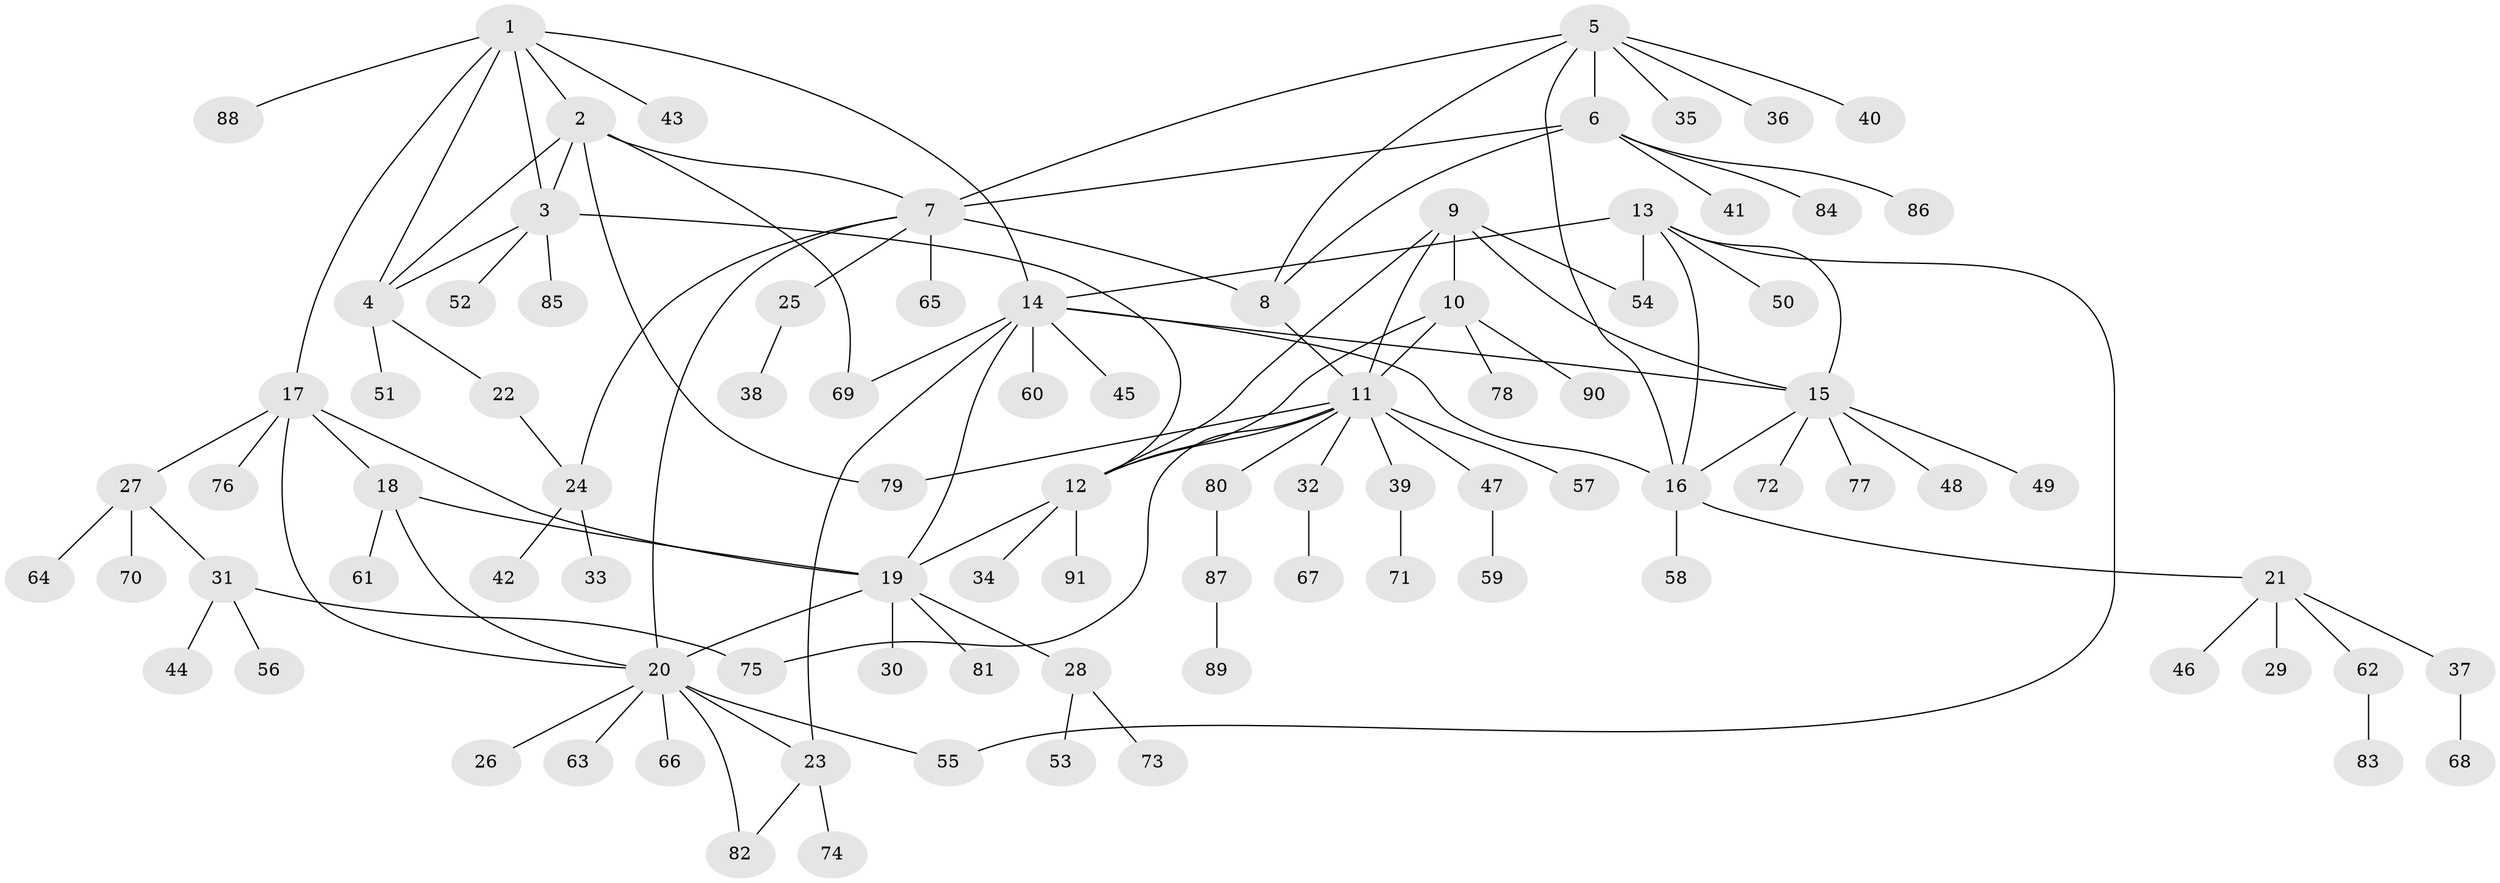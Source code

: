 // coarse degree distribution, {7: 0.047619047619047616, 10: 0.015873015873015872, 5: 0.047619047619047616, 13: 0.015873015873015872, 12: 0.031746031746031744, 1: 0.6507936507936508, 2: 0.15873015873015872, 3: 0.031746031746031744}
// Generated by graph-tools (version 1.1) at 2025/57/03/04/25 21:57:35]
// undirected, 91 vertices, 119 edges
graph export_dot {
graph [start="1"]
  node [color=gray90,style=filled];
  1;
  2;
  3;
  4;
  5;
  6;
  7;
  8;
  9;
  10;
  11;
  12;
  13;
  14;
  15;
  16;
  17;
  18;
  19;
  20;
  21;
  22;
  23;
  24;
  25;
  26;
  27;
  28;
  29;
  30;
  31;
  32;
  33;
  34;
  35;
  36;
  37;
  38;
  39;
  40;
  41;
  42;
  43;
  44;
  45;
  46;
  47;
  48;
  49;
  50;
  51;
  52;
  53;
  54;
  55;
  56;
  57;
  58;
  59;
  60;
  61;
  62;
  63;
  64;
  65;
  66;
  67;
  68;
  69;
  70;
  71;
  72;
  73;
  74;
  75;
  76;
  77;
  78;
  79;
  80;
  81;
  82;
  83;
  84;
  85;
  86;
  87;
  88;
  89;
  90;
  91;
  1 -- 2;
  1 -- 3;
  1 -- 4;
  1 -- 14;
  1 -- 17;
  1 -- 43;
  1 -- 88;
  2 -- 3;
  2 -- 4;
  2 -- 7;
  2 -- 69;
  2 -- 79;
  3 -- 4;
  3 -- 12;
  3 -- 52;
  3 -- 85;
  4 -- 22;
  4 -- 51;
  5 -- 6;
  5 -- 7;
  5 -- 8;
  5 -- 16;
  5 -- 35;
  5 -- 36;
  5 -- 40;
  6 -- 7;
  6 -- 8;
  6 -- 41;
  6 -- 84;
  6 -- 86;
  7 -- 8;
  7 -- 20;
  7 -- 24;
  7 -- 25;
  7 -- 65;
  8 -- 11;
  9 -- 10;
  9 -- 11;
  9 -- 12;
  9 -- 15;
  9 -- 54;
  10 -- 11;
  10 -- 12;
  10 -- 78;
  10 -- 90;
  11 -- 12;
  11 -- 32;
  11 -- 39;
  11 -- 47;
  11 -- 57;
  11 -- 75;
  11 -- 79;
  11 -- 80;
  12 -- 19;
  12 -- 34;
  12 -- 91;
  13 -- 14;
  13 -- 15;
  13 -- 16;
  13 -- 50;
  13 -- 54;
  13 -- 55;
  14 -- 15;
  14 -- 16;
  14 -- 19;
  14 -- 23;
  14 -- 45;
  14 -- 60;
  14 -- 69;
  15 -- 16;
  15 -- 48;
  15 -- 49;
  15 -- 72;
  15 -- 77;
  16 -- 21;
  16 -- 58;
  17 -- 18;
  17 -- 19;
  17 -- 20;
  17 -- 27;
  17 -- 76;
  18 -- 19;
  18 -- 20;
  18 -- 61;
  19 -- 20;
  19 -- 28;
  19 -- 30;
  19 -- 81;
  20 -- 23;
  20 -- 26;
  20 -- 55;
  20 -- 63;
  20 -- 66;
  20 -- 82;
  21 -- 29;
  21 -- 37;
  21 -- 46;
  21 -- 62;
  22 -- 24;
  23 -- 74;
  23 -- 82;
  24 -- 33;
  24 -- 42;
  25 -- 38;
  27 -- 31;
  27 -- 64;
  27 -- 70;
  28 -- 53;
  28 -- 73;
  31 -- 44;
  31 -- 56;
  31 -- 75;
  32 -- 67;
  37 -- 68;
  39 -- 71;
  47 -- 59;
  62 -- 83;
  80 -- 87;
  87 -- 89;
}
